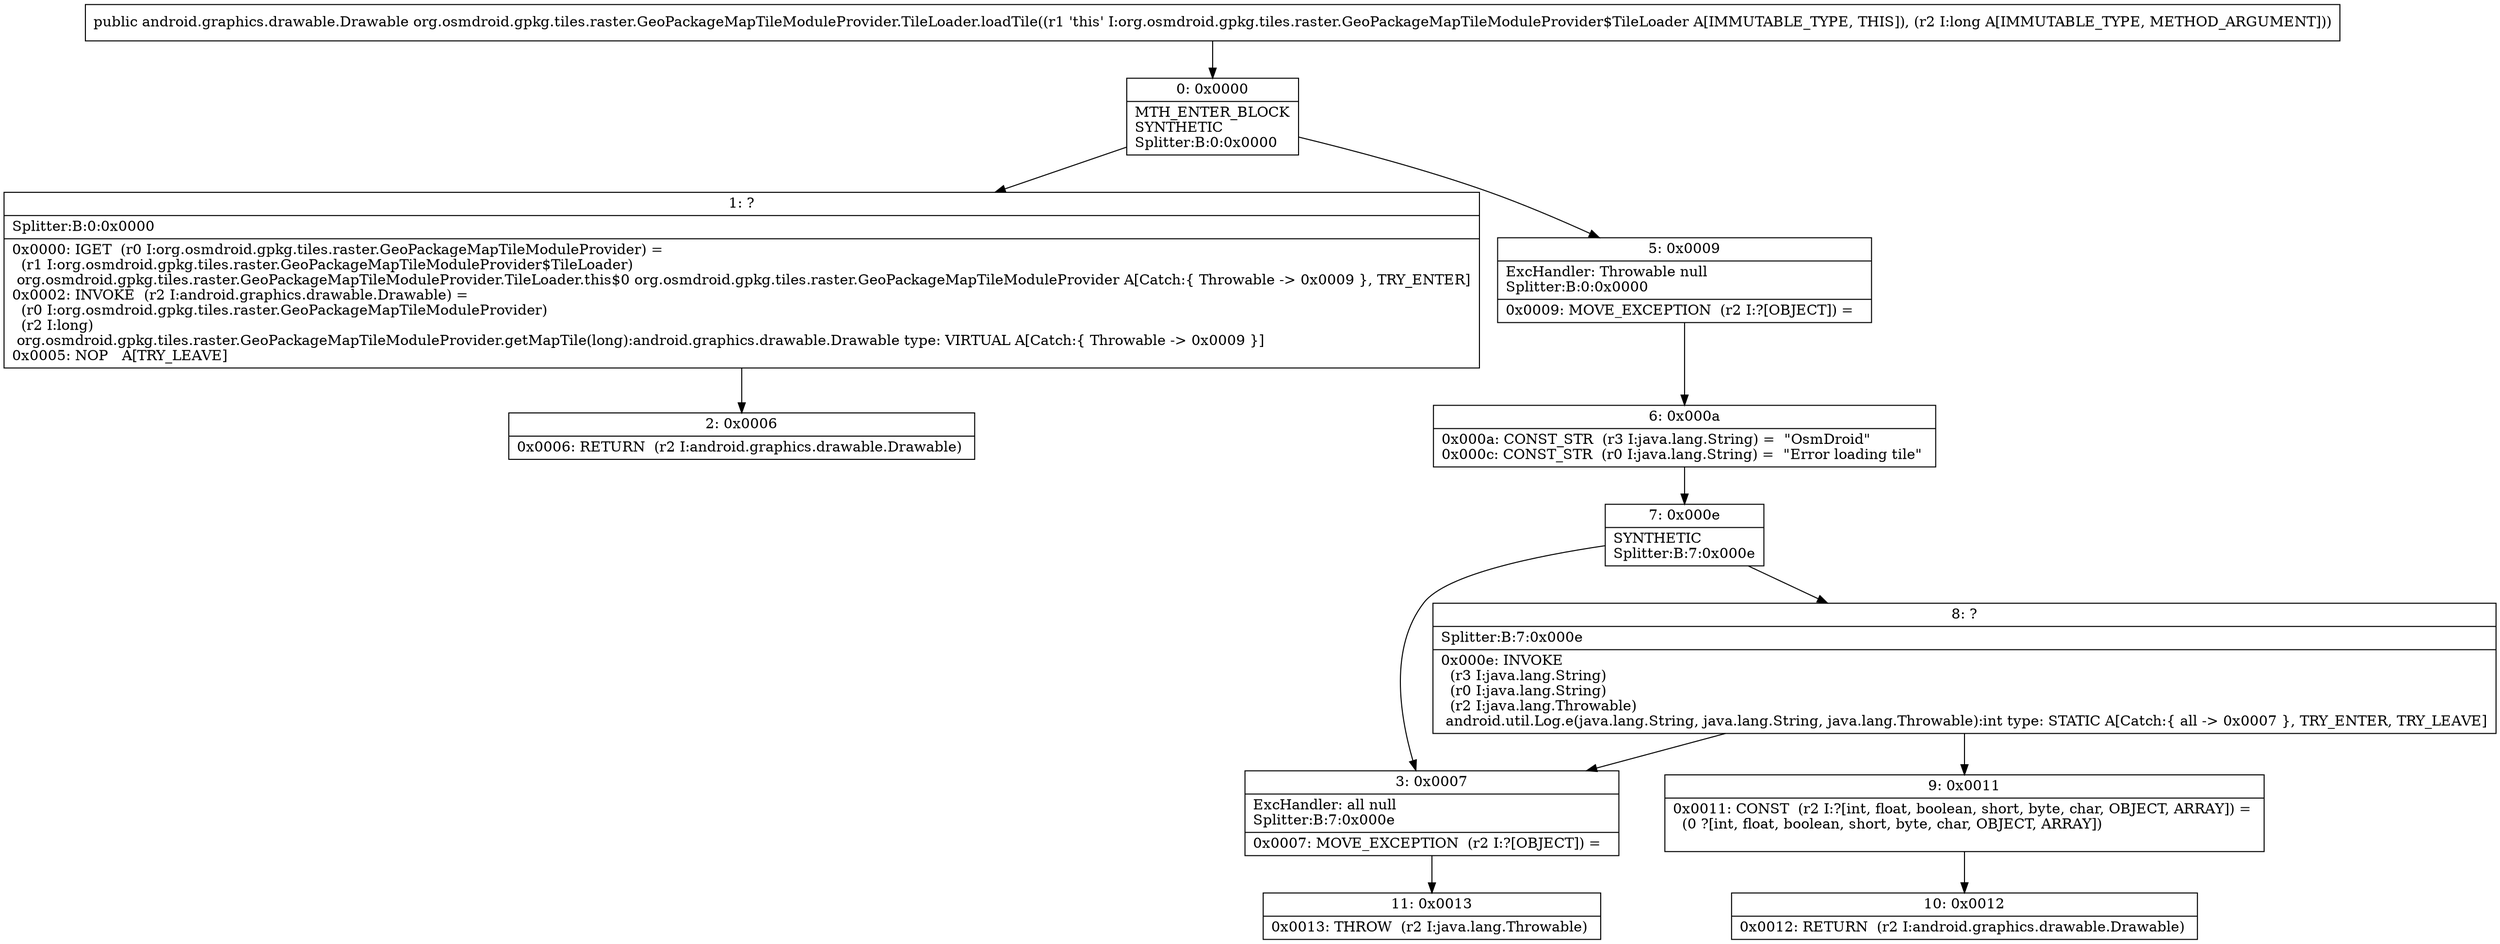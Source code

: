 digraph "CFG fororg.osmdroid.gpkg.tiles.raster.GeoPackageMapTileModuleProvider.TileLoader.loadTile(J)Landroid\/graphics\/drawable\/Drawable;" {
Node_0 [shape=record,label="{0\:\ 0x0000|MTH_ENTER_BLOCK\lSYNTHETIC\lSplitter:B:0:0x0000\l}"];
Node_1 [shape=record,label="{1\:\ ?|Splitter:B:0:0x0000\l|0x0000: IGET  (r0 I:org.osmdroid.gpkg.tiles.raster.GeoPackageMapTileModuleProvider) = \l  (r1 I:org.osmdroid.gpkg.tiles.raster.GeoPackageMapTileModuleProvider$TileLoader)\l org.osmdroid.gpkg.tiles.raster.GeoPackageMapTileModuleProvider.TileLoader.this$0 org.osmdroid.gpkg.tiles.raster.GeoPackageMapTileModuleProvider A[Catch:\{ Throwable \-\> 0x0009 \}, TRY_ENTER]\l0x0002: INVOKE  (r2 I:android.graphics.drawable.Drawable) = \l  (r0 I:org.osmdroid.gpkg.tiles.raster.GeoPackageMapTileModuleProvider)\l  (r2 I:long)\l org.osmdroid.gpkg.tiles.raster.GeoPackageMapTileModuleProvider.getMapTile(long):android.graphics.drawable.Drawable type: VIRTUAL A[Catch:\{ Throwable \-\> 0x0009 \}]\l0x0005: NOP   A[TRY_LEAVE]\l}"];
Node_2 [shape=record,label="{2\:\ 0x0006|0x0006: RETURN  (r2 I:android.graphics.drawable.Drawable) \l}"];
Node_3 [shape=record,label="{3\:\ 0x0007|ExcHandler: all null\lSplitter:B:7:0x000e\l|0x0007: MOVE_EXCEPTION  (r2 I:?[OBJECT]) =  \l}"];
Node_5 [shape=record,label="{5\:\ 0x0009|ExcHandler: Throwable null\lSplitter:B:0:0x0000\l|0x0009: MOVE_EXCEPTION  (r2 I:?[OBJECT]) =  \l}"];
Node_6 [shape=record,label="{6\:\ 0x000a|0x000a: CONST_STR  (r3 I:java.lang.String) =  \"OsmDroid\" \l0x000c: CONST_STR  (r0 I:java.lang.String) =  \"Error loading tile\" \l}"];
Node_7 [shape=record,label="{7\:\ 0x000e|SYNTHETIC\lSplitter:B:7:0x000e\l}"];
Node_8 [shape=record,label="{8\:\ ?|Splitter:B:7:0x000e\l|0x000e: INVOKE  \l  (r3 I:java.lang.String)\l  (r0 I:java.lang.String)\l  (r2 I:java.lang.Throwable)\l android.util.Log.e(java.lang.String, java.lang.String, java.lang.Throwable):int type: STATIC A[Catch:\{ all \-\> 0x0007 \}, TRY_ENTER, TRY_LEAVE]\l}"];
Node_9 [shape=record,label="{9\:\ 0x0011|0x0011: CONST  (r2 I:?[int, float, boolean, short, byte, char, OBJECT, ARRAY]) = \l  (0 ?[int, float, boolean, short, byte, char, OBJECT, ARRAY])\l \l}"];
Node_10 [shape=record,label="{10\:\ 0x0012|0x0012: RETURN  (r2 I:android.graphics.drawable.Drawable) \l}"];
Node_11 [shape=record,label="{11\:\ 0x0013|0x0013: THROW  (r2 I:java.lang.Throwable) \l}"];
MethodNode[shape=record,label="{public android.graphics.drawable.Drawable org.osmdroid.gpkg.tiles.raster.GeoPackageMapTileModuleProvider.TileLoader.loadTile((r1 'this' I:org.osmdroid.gpkg.tiles.raster.GeoPackageMapTileModuleProvider$TileLoader A[IMMUTABLE_TYPE, THIS]), (r2 I:long A[IMMUTABLE_TYPE, METHOD_ARGUMENT])) }"];
MethodNode -> Node_0;
Node_0 -> Node_1;
Node_0 -> Node_5;
Node_1 -> Node_2;
Node_3 -> Node_11;
Node_5 -> Node_6;
Node_6 -> Node_7;
Node_7 -> Node_8;
Node_7 -> Node_3;
Node_8 -> Node_9;
Node_8 -> Node_3;
Node_9 -> Node_10;
}

